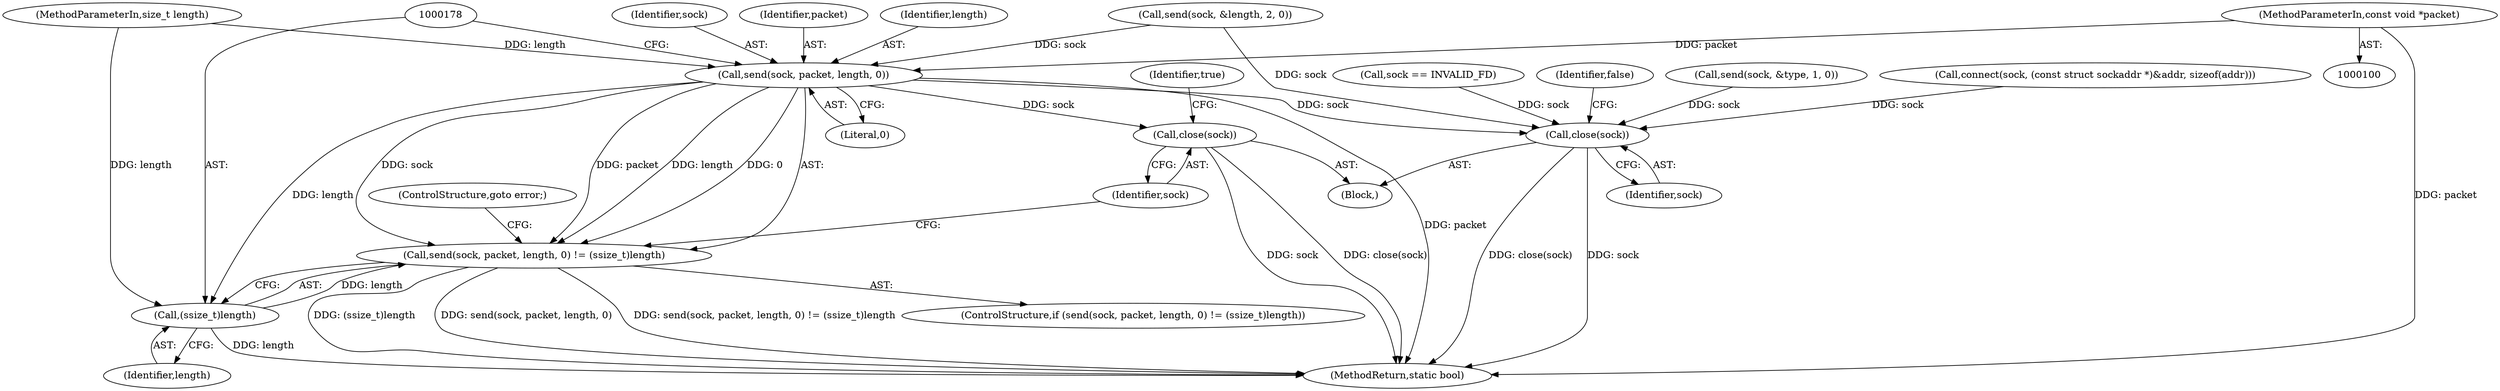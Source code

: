 digraph "1_Android_472271b153c5dc53c28beac55480a8d8434b2d5c_69@pointer" {
"1000102" [label="(MethodParameterIn,const void *packet)"];
"1000172" [label="(Call,send(sock, packet, length, 0))"];
"1000171" [label="(Call,send(sock, packet, length, 0) != (ssize_t)length)"];
"1000177" [label="(Call,(ssize_t)length)"];
"1000181" [label="(Call,close(sock))"];
"1000186" [label="(Call,close(sock))"];
"1000175" [label="(Identifier,length)"];
"1000180" [label="(ControlStructure,goto error;)"];
"1000162" [label="(Call,send(sock, &length, 2, 0))"];
"1000103" [label="(MethodParameterIn,size_t length)"];
"1000173" [label="(Identifier,sock)"];
"1000186" [label="(Call,close(sock))"];
"1000170" [label="(ControlStructure,if (send(sock, packet, length, 0) != (ssize_t)length))"];
"1000176" [label="(Literal,0)"];
"1000177" [label="(Call,(ssize_t)length)"];
"1000113" [label="(Call,sock == INVALID_FD)"];
"1000174" [label="(Identifier,packet)"];
"1000184" [label="(Identifier,true)"];
"1000104" [label="(Block,)"];
"1000187" [label="(Identifier,sock)"];
"1000189" [label="(Identifier,false)"];
"1000152" [label="(Call,send(sock, &type, 1, 0))"];
"1000102" [label="(MethodParameterIn,const void *packet)"];
"1000139" [label="(Call,connect(sock, (const struct sockaddr *)&addr, sizeof(addr)))"];
"1000171" [label="(Call,send(sock, packet, length, 0) != (ssize_t)length)"];
"1000181" [label="(Call,close(sock))"];
"1000182" [label="(Identifier,sock)"];
"1000179" [label="(Identifier,length)"];
"1000190" [label="(MethodReturn,static bool)"];
"1000172" [label="(Call,send(sock, packet, length, 0))"];
"1000102" -> "1000100"  [label="AST: "];
"1000102" -> "1000190"  [label="DDG: packet"];
"1000102" -> "1000172"  [label="DDG: packet"];
"1000172" -> "1000171"  [label="AST: "];
"1000172" -> "1000176"  [label="CFG: "];
"1000173" -> "1000172"  [label="AST: "];
"1000174" -> "1000172"  [label="AST: "];
"1000175" -> "1000172"  [label="AST: "];
"1000176" -> "1000172"  [label="AST: "];
"1000178" -> "1000172"  [label="CFG: "];
"1000172" -> "1000190"  [label="DDG: packet"];
"1000172" -> "1000171"  [label="DDG: sock"];
"1000172" -> "1000171"  [label="DDG: packet"];
"1000172" -> "1000171"  [label="DDG: length"];
"1000172" -> "1000171"  [label="DDG: 0"];
"1000162" -> "1000172"  [label="DDG: sock"];
"1000103" -> "1000172"  [label="DDG: length"];
"1000172" -> "1000177"  [label="DDG: length"];
"1000172" -> "1000181"  [label="DDG: sock"];
"1000172" -> "1000186"  [label="DDG: sock"];
"1000171" -> "1000170"  [label="AST: "];
"1000171" -> "1000177"  [label="CFG: "];
"1000177" -> "1000171"  [label="AST: "];
"1000180" -> "1000171"  [label="CFG: "];
"1000182" -> "1000171"  [label="CFG: "];
"1000171" -> "1000190"  [label="DDG: (ssize_t)length"];
"1000171" -> "1000190"  [label="DDG: send(sock, packet, length, 0)"];
"1000171" -> "1000190"  [label="DDG: send(sock, packet, length, 0) != (ssize_t)length"];
"1000177" -> "1000171"  [label="DDG: length"];
"1000177" -> "1000179"  [label="CFG: "];
"1000178" -> "1000177"  [label="AST: "];
"1000179" -> "1000177"  [label="AST: "];
"1000177" -> "1000190"  [label="DDG: length"];
"1000103" -> "1000177"  [label="DDG: length"];
"1000181" -> "1000104"  [label="AST: "];
"1000181" -> "1000182"  [label="CFG: "];
"1000182" -> "1000181"  [label="AST: "];
"1000184" -> "1000181"  [label="CFG: "];
"1000181" -> "1000190"  [label="DDG: sock"];
"1000181" -> "1000190"  [label="DDG: close(sock)"];
"1000186" -> "1000104"  [label="AST: "];
"1000186" -> "1000187"  [label="CFG: "];
"1000187" -> "1000186"  [label="AST: "];
"1000189" -> "1000186"  [label="CFG: "];
"1000186" -> "1000190"  [label="DDG: close(sock)"];
"1000186" -> "1000190"  [label="DDG: sock"];
"1000113" -> "1000186"  [label="DDG: sock"];
"1000139" -> "1000186"  [label="DDG: sock"];
"1000152" -> "1000186"  [label="DDG: sock"];
"1000162" -> "1000186"  [label="DDG: sock"];
}
